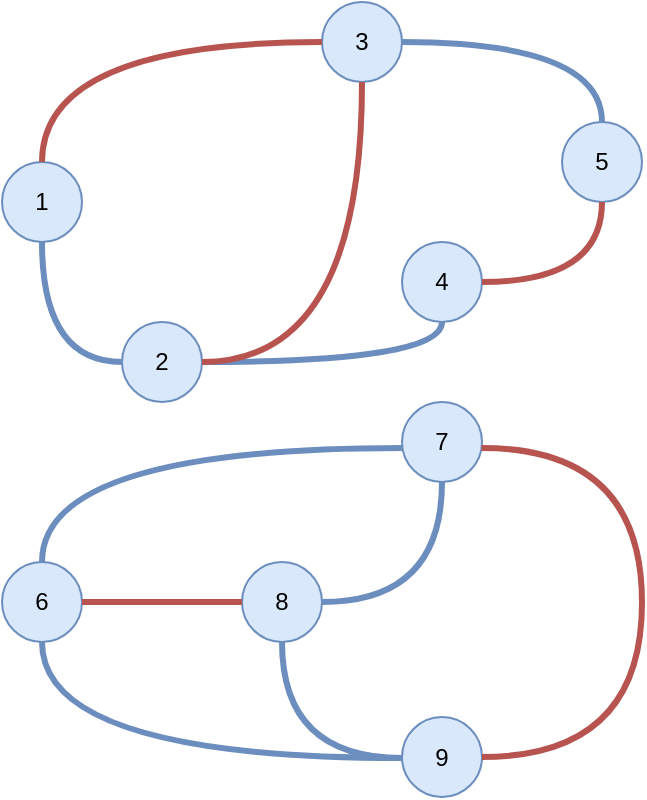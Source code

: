 <mxfile version="13.9.9" type="device"><diagram id="GTk0jtMjoAMh5hOX3Bq3" name="Pagina-1"><mxGraphModel dx="1298" dy="900" grid="1" gridSize="10" guides="1" tooltips="1" connect="1" arrows="1" fold="1" page="1" pageScale="1" pageWidth="827" pageHeight="1169" math="0" shadow="0"><root><mxCell id="0"/><mxCell id="1" parent="0"/><mxCell id="Cz5E9Lbafp0vQB-LyT2h-1" value="3" style="ellipse;whiteSpace=wrap;html=1;aspect=fixed;fillColor=#dae8fc;strokeColor=#6c8ebf;" vertex="1" parent="1"><mxGeometry x="160" y="320" width="40" height="40" as="geometry"/></mxCell><mxCell id="Cz5E9Lbafp0vQB-LyT2h-2" value="4" style="ellipse;whiteSpace=wrap;html=1;aspect=fixed;fillColor=#dae8fc;strokeColor=#6c8ebf;" vertex="1" parent="1"><mxGeometry x="200" y="440" width="40" height="40" as="geometry"/></mxCell><mxCell id="Cz5E9Lbafp0vQB-LyT2h-3" value="5" style="ellipse;whiteSpace=wrap;html=1;aspect=fixed;fillColor=#dae8fc;strokeColor=#6c8ebf;" vertex="1" parent="1"><mxGeometry x="280" y="380" width="40" height="40" as="geometry"/></mxCell><mxCell id="Cz5E9Lbafp0vQB-LyT2h-4" value="1" style="ellipse;whiteSpace=wrap;html=1;aspect=fixed;fillColor=#dae8fc;strokeColor=#6c8ebf;" vertex="1" parent="1"><mxGeometry y="400" width="40" height="40" as="geometry"/></mxCell><mxCell id="Cz5E9Lbafp0vQB-LyT2h-5" value="2" style="ellipse;whiteSpace=wrap;html=1;aspect=fixed;fillColor=#dae8fc;strokeColor=#6c8ebf;" vertex="1" parent="1"><mxGeometry x="60" y="480" width="40" height="40" as="geometry"/></mxCell><mxCell id="Cz5E9Lbafp0vQB-LyT2h-6" value="7" style="ellipse;whiteSpace=wrap;html=1;aspect=fixed;fillColor=#dae8fc;strokeColor=#6c8ebf;" vertex="1" parent="1"><mxGeometry x="200" y="520" width="40" height="40" as="geometry"/></mxCell><mxCell id="Cz5E9Lbafp0vQB-LyT2h-7" value="8" style="ellipse;whiteSpace=wrap;html=1;aspect=fixed;fillColor=#dae8fc;strokeColor=#6c8ebf;" vertex="1" parent="1"><mxGeometry x="120" y="600" width="40" height="40" as="geometry"/></mxCell><mxCell id="Cz5E9Lbafp0vQB-LyT2h-8" value="6" style="ellipse;whiteSpace=wrap;html=1;aspect=fixed;fillColor=#dae8fc;strokeColor=#6c8ebf;" vertex="1" parent="1"><mxGeometry y="600" width="40" height="40" as="geometry"/></mxCell><mxCell id="Cz5E9Lbafp0vQB-LyT2h-9" value="9" style="ellipse;whiteSpace=wrap;html=1;aspect=fixed;fillColor=#dae8fc;strokeColor=#6c8ebf;" vertex="1" parent="1"><mxGeometry x="200" y="677.5" width="40" height="40" as="geometry"/></mxCell><mxCell id="Cz5E9Lbafp0vQB-LyT2h-10" value="" style="endArrow=none;html=1;edgeStyle=orthogonalEdgeStyle;curved=1;strokeWidth=3;fillColor=#dae8fc;strokeColor=#6c8ebf;" edge="1" parent="1" source="Cz5E9Lbafp0vQB-LyT2h-1" target="Cz5E9Lbafp0vQB-LyT2h-3"><mxGeometry width="50" height="50" relative="1" as="geometry"><mxPoint x="480" y="480" as="sourcePoint"/><mxPoint x="530" y="430" as="targetPoint"/><Array as="points"><mxPoint x="300" y="340"/></Array></mxGeometry></mxCell><mxCell id="Cz5E9Lbafp0vQB-LyT2h-11" value="" style="endArrow=none;html=1;edgeStyle=orthogonalEdgeStyle;curved=1;strokeWidth=3;fillColor=#f8cecc;strokeColor=#b85450;" edge="1" parent="1" source="Cz5E9Lbafp0vQB-LyT2h-2" target="Cz5E9Lbafp0vQB-LyT2h-3"><mxGeometry width="50" height="50" relative="1" as="geometry"><mxPoint x="170" y="350" as="sourcePoint"/><mxPoint x="310" y="390" as="targetPoint"/><Array as="points"><mxPoint x="300" y="460"/></Array></mxGeometry></mxCell><mxCell id="Cz5E9Lbafp0vQB-LyT2h-12" value="" style="endArrow=none;html=1;edgeStyle=orthogonalEdgeStyle;curved=1;strokeWidth=3;fillColor=#dae8fc;strokeColor=#6c8ebf;" edge="1" parent="1" source="Cz5E9Lbafp0vQB-LyT2h-2" target="Cz5E9Lbafp0vQB-LyT2h-5"><mxGeometry width="50" height="50" relative="1" as="geometry"><mxPoint x="250" y="470" as="sourcePoint"/><mxPoint x="320" y="427.321" as="targetPoint"/><Array as="points"><mxPoint x="220" y="500"/></Array></mxGeometry></mxCell><mxCell id="Cz5E9Lbafp0vQB-LyT2h-13" value="" style="endArrow=none;html=1;edgeStyle=orthogonalEdgeStyle;curved=1;strokeWidth=3;fillColor=#f8cecc;strokeColor=#b85450;" edge="1" parent="1" source="Cz5E9Lbafp0vQB-LyT2h-1" target="Cz5E9Lbafp0vQB-LyT2h-5"><mxGeometry width="50" height="50" relative="1" as="geometry"><mxPoint x="250" y="470" as="sourcePoint"/><mxPoint x="310" y="430" as="targetPoint"/><Array as="points"><mxPoint x="180" y="500"/></Array></mxGeometry></mxCell><mxCell id="Cz5E9Lbafp0vQB-LyT2h-14" value="" style="endArrow=none;html=1;edgeStyle=orthogonalEdgeStyle;curved=1;strokeWidth=3;fillColor=#dae8fc;strokeColor=#6c8ebf;" edge="1" parent="1" source="Cz5E9Lbafp0vQB-LyT2h-5" target="Cz5E9Lbafp0vQB-LyT2h-4"><mxGeometry width="50" height="50" relative="1" as="geometry"><mxPoint x="130" y="350" as="sourcePoint"/><mxPoint x="110" y="490" as="targetPoint"/><Array as="points"><mxPoint x="20" y="500"/></Array></mxGeometry></mxCell><mxCell id="Cz5E9Lbafp0vQB-LyT2h-15" value="" style="endArrow=none;html=1;edgeStyle=orthogonalEdgeStyle;curved=1;strokeWidth=3;fillColor=#f8cecc;strokeColor=#b85450;" edge="1" parent="1" source="Cz5E9Lbafp0vQB-LyT2h-1" target="Cz5E9Lbafp0vQB-LyT2h-4"><mxGeometry width="50" height="50" relative="1" as="geometry"><mxPoint x="130" y="350" as="sourcePoint"/><mxPoint x="110" y="490" as="targetPoint"/><Array as="points"><mxPoint x="20" y="340"/></Array></mxGeometry></mxCell><mxCell id="Cz5E9Lbafp0vQB-LyT2h-16" value="" style="endArrow=none;html=1;edgeStyle=orthogonalEdgeStyle;curved=1;strokeWidth=3;fillColor=#f8cecc;strokeColor=#b85450;" edge="1" parent="1" source="Cz5E9Lbafp0vQB-LyT2h-8" target="Cz5E9Lbafp0vQB-LyT2h-7"><mxGeometry width="50" height="50" relative="1" as="geometry"><mxPoint x="130" y="310" as="sourcePoint"/><mxPoint x="110" y="450" as="targetPoint"/><Array as="points"><mxPoint x="90" y="620"/><mxPoint x="90" y="620"/></Array></mxGeometry></mxCell><mxCell id="Cz5E9Lbafp0vQB-LyT2h-17" value="" style="endArrow=none;html=1;edgeStyle=orthogonalEdgeStyle;curved=1;strokeWidth=3;fillColor=#dae8fc;strokeColor=#6c8ebf;" edge="1" parent="1" source="Cz5E9Lbafp0vQB-LyT2h-7" target="Cz5E9Lbafp0vQB-LyT2h-9"><mxGeometry width="50" height="50" relative="1" as="geometry"><mxPoint x="90" y="630" as="sourcePoint"/><mxPoint x="170" y="630" as="targetPoint"/><Array as="points"><mxPoint x="140" y="698"/></Array></mxGeometry></mxCell><mxCell id="Cz5E9Lbafp0vQB-LyT2h-18" value="" style="endArrow=none;html=1;edgeStyle=orthogonalEdgeStyle;curved=1;strokeWidth=3;fillColor=#dae8fc;strokeColor=#6c8ebf;" edge="1" parent="1" source="Cz5E9Lbafp0vQB-LyT2h-7" target="Cz5E9Lbafp0vQB-LyT2h-6"><mxGeometry width="50" height="50" relative="1" as="geometry"><mxPoint x="190" y="650" as="sourcePoint"/><mxPoint x="290.006" y="708" as="targetPoint"/><Array as="points"><mxPoint x="220" y="620"/></Array></mxGeometry></mxCell><mxCell id="Cz5E9Lbafp0vQB-LyT2h-19" value="" style="endArrow=none;html=1;edgeStyle=orthogonalEdgeStyle;curved=1;strokeWidth=3;fillColor=#dae8fc;strokeColor=#6c8ebf;" edge="1" parent="1" source="Cz5E9Lbafp0vQB-LyT2h-8" target="Cz5E9Lbafp0vQB-LyT2h-6"><mxGeometry width="50" height="50" relative="1" as="geometry"><mxPoint x="200" y="612.679" as="sourcePoint"/><mxPoint x="290.006" y="553" as="targetPoint"/><Array as="points"><mxPoint x="20" y="543"/></Array></mxGeometry></mxCell><mxCell id="Cz5E9Lbafp0vQB-LyT2h-20" value="" style="endArrow=none;html=1;edgeStyle=orthogonalEdgeStyle;curved=1;strokeWidth=3;fillColor=#f8cecc;strokeColor=#b85450;" edge="1" parent="1" source="Cz5E9Lbafp0vQB-LyT2h-9" target="Cz5E9Lbafp0vQB-LyT2h-6"><mxGeometry width="50" height="50" relative="1" as="geometry"><mxPoint x="70" y="610" as="sourcePoint"/><mxPoint x="290.006" y="553" as="targetPoint"/><Array as="points"><mxPoint x="320" y="698"/><mxPoint x="320" y="543"/></Array></mxGeometry></mxCell><mxCell id="Cz5E9Lbafp0vQB-LyT2h-21" value="" style="endArrow=none;html=1;edgeStyle=orthogonalEdgeStyle;curved=1;strokeWidth=3;fillColor=#dae8fc;strokeColor=#6c8ebf;" edge="1" parent="1" source="Cz5E9Lbafp0vQB-LyT2h-8" target="Cz5E9Lbafp0vQB-LyT2h-9"><mxGeometry width="50" height="50" relative="1" as="geometry"><mxPoint x="150" y="650" as="sourcePoint"/><mxPoint x="210.006" y="708" as="targetPoint"/><Array as="points"><mxPoint x="20" y="698"/></Array></mxGeometry></mxCell></root></mxGraphModel></diagram></mxfile>